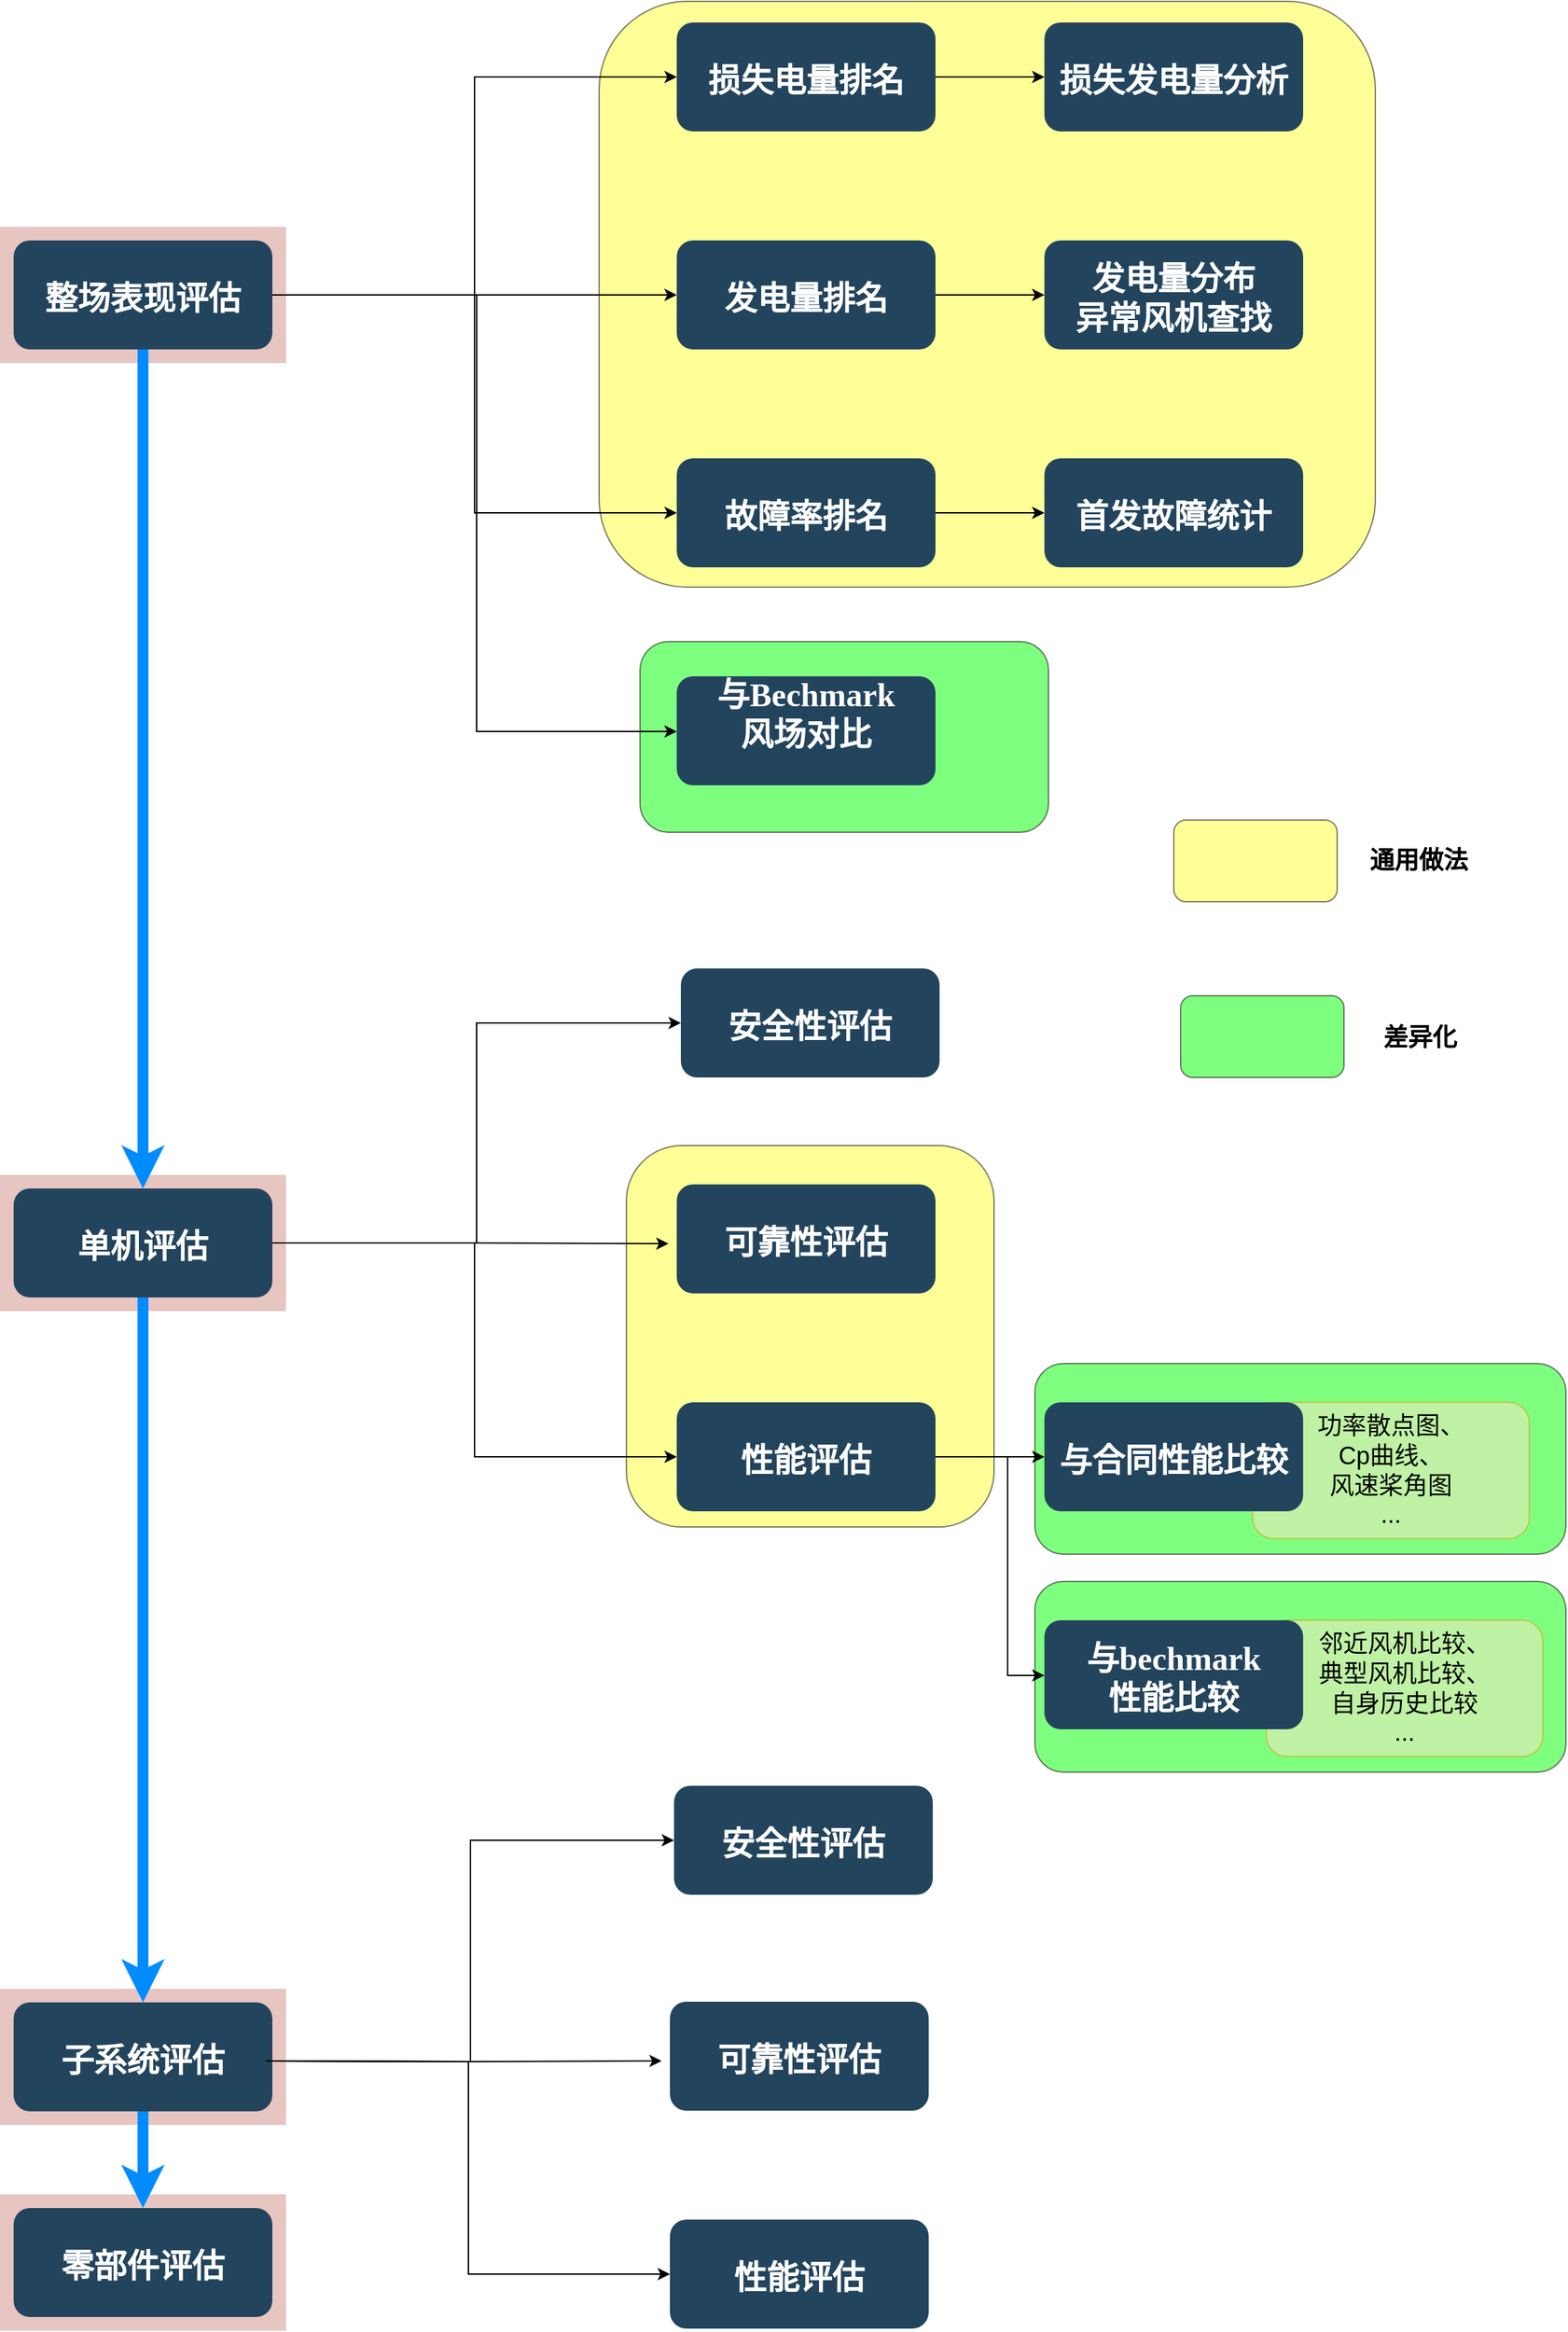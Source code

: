 <mxfile version="10.6.7" type="github"><diagram name="Page-1" id="2c0d36ab-eaac-3732-788b-9136903baeff"><mxGraphModel dx="1400" dy="818" grid="1" gridSize="10" guides="1" tooltips="1" connect="1" arrows="1" fold="1" page="1" pageScale="1.5" pageWidth="827" pageHeight="1169" background="#ffffff" math="0" shadow="0"><root><mxCell id="0"/><mxCell id="1" parent="0"/><mxCell id="Z32xJVe9XofP69-cb_IB-155" value="" style="rounded=1;whiteSpace=wrap;html=1;fillColor=#FFFF33;gradientColor=none;fontSize=18;opacity=50;" vertex="1" parent="1"><mxGeometry x="515" y="865" width="270" height="280" as="geometry"/></mxCell><mxCell id="Z32xJVe9XofP69-cb_IB-154" value="" style="rounded=1;whiteSpace=wrap;html=1;fillColor=#00FF00;gradientColor=none;fontSize=18;opacity=50;" vertex="1" parent="1"><mxGeometry x="815" y="1185" width="390" height="140" as="geometry"/></mxCell><mxCell id="Z32xJVe9XofP69-cb_IB-153" value="&lt;div&gt;邻近风机比较、&lt;/div&gt;&lt;div&gt;典型风机比较、&lt;/div&gt;&lt;div&gt;自身历史比较&lt;br&gt;&lt;/div&gt;&lt;div&gt;...&lt;br&gt;&lt;/div&gt;" style="rounded=1;whiteSpace=wrap;html=1;fillColor=#ffe6cc;fontSize=18;opacity=50;strokeColor=#d79b00;" vertex="1" parent="1"><mxGeometry x="985" y="1213.5" width="203" height="100" as="geometry"/></mxCell><mxCell id="Z32xJVe9XofP69-cb_IB-152" value="" style="rounded=1;whiteSpace=wrap;html=1;fillColor=#00FF00;gradientColor=none;fontSize=18;opacity=50;" vertex="1" parent="1"><mxGeometry x="525" y="495" width="300" height="140" as="geometry"/></mxCell><mxCell id="Z32xJVe9XofP69-cb_IB-140" value="" style="rounded=1;whiteSpace=wrap;html=1;fillColor=#00FF00;gradientColor=none;fontSize=18;opacity=50;" vertex="1" parent="1"><mxGeometry x="815" y="1025" width="390" height="140" as="geometry"/></mxCell><mxCell id="Z32xJVe9XofP69-cb_IB-151" value="&lt;div&gt;功率散点图、&lt;/div&gt;&lt;div&gt;Cp曲线、&lt;/div&gt;&lt;div&gt;风速桨角图&lt;/div&gt;&lt;div&gt;...&lt;br&gt;&lt;/div&gt;" style="rounded=1;whiteSpace=wrap;html=1;fillColor=#ffe6cc;fontSize=18;opacity=50;strokeColor=#d79b00;" vertex="1" parent="1"><mxGeometry x="975" y="1053.5" width="203" height="100" as="geometry"/></mxCell><mxCell id="Z32xJVe9XofP69-cb_IB-138" value="" style="rounded=1;whiteSpace=wrap;html=1;fillColor=#FFFF33;gradientColor=none;fontSize=18;opacity=50;" vertex="1" parent="1"><mxGeometry x="495" y="25" width="570" height="430" as="geometry"/></mxCell><mxCell id="Fd9QAYF8xPu6k3quil8q-135" value="" style="fillColor=#AE4132;strokeColor=none;opacity=30;fontSize=24;" parent="1" vertex="1"><mxGeometry x="55" y="1635" width="210" height="100.0" as="geometry"/></mxCell><mxCell id="Fd9QAYF8xPu6k3quil8q-132" value="" style="fillColor=#AE4132;strokeColor=none;opacity=30;fontSize=24;" parent="1" vertex="1"><mxGeometry x="55" y="1484" width="210" height="100.0" as="geometry"/></mxCell><mxCell id="Fd9QAYF8xPu6k3quil8q-131" value="" style="fillColor=#AE4132;strokeColor=none;opacity=30;fontSize=24;" parent="1" vertex="1"><mxGeometry x="55" y="886.5" width="210" height="100.0" as="geometry"/></mxCell><mxCell id="123" value="" style="fillColor=#AE4132;strokeColor=none;opacity=30;fontSize=24;" parent="1" vertex="1"><mxGeometry x="55" y="190.5" width="210" height="100.0" as="geometry"/></mxCell><mxCell id="Fd9QAYF8xPu6k3quil8q-124" value="" style="edgeStyle=orthogonalEdgeStyle;rounded=0;orthogonalLoop=1;jettySize=auto;html=1;fontSize=24;" parent="1" source="2" target="Fd9QAYF8xPu6k3quil8q-123" edge="1"><mxGeometry relative="1" as="geometry"/></mxCell><mxCell id="Fd9QAYF8xPu6k3quil8q-128" value="" style="edgeStyle=orthogonalEdgeStyle;rounded=0;orthogonalLoop=1;jettySize=auto;html=1;fontSize=24;strokeWidth=8;strokeColor=#008CFF;" parent="1" source="2" target="Fd9QAYF8xPu6k3quil8q-127" edge="1"><mxGeometry relative="1" as="geometry"/></mxCell><mxCell id="2" value="整场表现评估" style="rounded=1;fillColor=#23445D;gradientColor=none;strokeColor=none;fontColor=#FFFFFF;fontStyle=1;fontFamily=Tahoma;fontSize=24;" parent="1" vertex="1"><mxGeometry x="65" y="200.5" width="190" height="80" as="geometry"/></mxCell><mxCell id="Fd9QAYF8xPu6k3quil8q-139" value="" style="edgeStyle=orthogonalEdgeStyle;rounded=0;orthogonalLoop=1;jettySize=auto;html=1;fontSize=24;entryX=-0.032;entryY=0.544;entryDx=0;entryDy=0;entryPerimeter=0;" parent="1" source="Fd9QAYF8xPu6k3quil8q-127" target="Fd9QAYF8xPu6k3quil8q-145" edge="1"><mxGeometry relative="1" as="geometry"/></mxCell><mxCell id="Fd9QAYF8xPu6k3quil8q-127" value="单机评估" style="rounded=1;fillColor=#23445D;gradientColor=none;strokeColor=none;fontColor=#FFFFFF;fontStyle=1;fontFamily=Tahoma;fontSize=24;" parent="1" vertex="1"><mxGeometry x="65" y="896.5" width="190" height="80" as="geometry"/></mxCell><mxCell id="Fd9QAYF8xPu6k3quil8q-138" value="安全性评估" style="rounded=1;fillColor=#23445D;gradientColor=none;strokeColor=none;fontColor=#FFFFFF;fontStyle=1;fontFamily=Tahoma;fontSize=24;" parent="1" vertex="1"><mxGeometry x="555" y="735" width="190" height="80" as="geometry"/></mxCell><mxCell id="Fd9QAYF8xPu6k3quil8q-149" value="" style="edgeStyle=orthogonalEdgeStyle;rounded=0;orthogonalLoop=1;jettySize=auto;html=1;strokeColor=#000000;strokeWidth=1;fontSize=24;entryX=0;entryY=0.5;entryDx=0;entryDy=0;" parent="1" source="Fd9QAYF8xPu6k3quil8q-127" target="Fd9QAYF8xPu6k3quil8q-148" edge="1"><mxGeometry relative="1" as="geometry"/></mxCell><mxCell id="Fd9QAYF8xPu6k3quil8q-145" value="可靠性评估" style="rounded=1;fillColor=#23445D;gradientColor=none;strokeColor=none;fontColor=#FFFFFF;fontStyle=1;fontFamily=Tahoma;fontSize=24;" parent="1" vertex="1"><mxGeometry x="552" y="893.5" width="190" height="80" as="geometry"/></mxCell><mxCell id="Z32xJVe9XofP69-cb_IB-142" value="" style="edgeStyle=orthogonalEdgeStyle;rounded=0;orthogonalLoop=1;jettySize=auto;html=1;fontSize=18;" edge="1" parent="1" source="Fd9QAYF8xPu6k3quil8q-148" target="Z32xJVe9XofP69-cb_IB-141"><mxGeometry relative="1" as="geometry"/></mxCell><mxCell id="Fd9QAYF8xPu6k3quil8q-148" value="性能评估" style="rounded=1;fillColor=#23445D;gradientColor=none;strokeColor=none;fontColor=#FFFFFF;fontStyle=1;fontFamily=Tahoma;fontSize=24;" parent="1" vertex="1"><mxGeometry x="552" y="1053.5" width="190" height="80" as="geometry"/></mxCell><mxCell id="Z32xJVe9XofP69-cb_IB-144" value="" style="edgeStyle=orthogonalEdgeStyle;rounded=0;orthogonalLoop=1;jettySize=auto;html=1;fontSize=18;" edge="1" parent="1" source="Fd9QAYF8xPu6k3quil8q-148" target="Z32xJVe9XofP69-cb_IB-143"><mxGeometry relative="1" as="geometry"><Array as="points"><mxPoint x="795" y="1094"/><mxPoint x="795" y="1254"/></Array></mxGeometry></mxCell><mxCell id="Z32xJVe9XofP69-cb_IB-141" value="与合同性能比较" style="rounded=1;fillColor=#23445D;gradientColor=none;strokeColor=none;fontColor=#FFFFFF;fontStyle=1;fontFamily=Tahoma;fontSize=24;" vertex="1" parent="1"><mxGeometry x="822" y="1053.5" width="190" height="80" as="geometry"/></mxCell><mxCell id="Z32xJVe9XofP69-cb_IB-143" value="与bechmark&#xA;性能比较" style="rounded=1;fillColor=#23445D;gradientColor=none;strokeColor=none;fontColor=#FFFFFF;fontStyle=1;fontFamily=Tahoma;fontSize=24;" vertex="1" parent="1"><mxGeometry x="822" y="1213.5" width="190" height="80" as="geometry"/></mxCell><mxCell id="Fd9QAYF8xPu6k3quil8q-129" value="子系统评估" style="rounded=1;fillColor=#23445D;gradientColor=none;strokeColor=none;fontColor=#FFFFFF;fontStyle=1;fontFamily=Tahoma;fontSize=24;" parent="1" vertex="1"><mxGeometry x="65" y="1494" width="190" height="80" as="geometry"/></mxCell><mxCell id="Fd9QAYF8xPu6k3quil8q-133" value="零部件评估" style="rounded=1;fillColor=#23445D;gradientColor=none;strokeColor=none;fontColor=#FFFFFF;fontStyle=1;fontFamily=Tahoma;fontSize=24;" parent="1" vertex="1"><mxGeometry x="65" y="1645" width="190" height="80" as="geometry"/></mxCell><mxCell id="Z32xJVe9XofP69-cb_IB-126" value="" style="edgeStyle=orthogonalEdgeStyle;rounded=0;orthogonalLoop=1;jettySize=auto;html=1;" edge="1" parent="1" source="Fd9QAYF8xPu6k3quil8q-123" target="Z32xJVe9XofP69-cb_IB-125"><mxGeometry relative="1" as="geometry"/></mxCell><mxCell id="Fd9QAYF8xPu6k3quil8q-123" value="发电量排名" style="rounded=1;fillColor=#23445D;gradientColor=none;strokeColor=none;fontColor=#FFFFFF;fontStyle=1;fontFamily=Tahoma;fontSize=24;" parent="1" vertex="1"><mxGeometry x="552" y="200.5" width="190" height="80" as="geometry"/></mxCell><mxCell id="Z32xJVe9XofP69-cb_IB-125" value="发电量分布&#xA;异常风机查找" style="rounded=1;fillColor=#23445D;gradientColor=none;strokeColor=none;fontColor=#FFFFFF;fontStyle=1;fontFamily=Tahoma;fontSize=24;" vertex="1" parent="1"><mxGeometry x="822" y="200.5" width="190" height="80" as="geometry"/></mxCell><mxCell id="Z32xJVe9XofP69-cb_IB-128" value="" style="edgeStyle=orthogonalEdgeStyle;rounded=0;orthogonalLoop=1;jettySize=auto;html=1;" edge="1" parent="1" source="Fd9QAYF8xPu6k3quil8q-136" target="Z32xJVe9XofP69-cb_IB-127"><mxGeometry relative="1" as="geometry"/></mxCell><mxCell id="Fd9QAYF8xPu6k3quil8q-136" value="损失电量排名" style="rounded=1;fillColor=#23445D;gradientColor=none;strokeColor=none;fontColor=#FFFFFF;fontStyle=1;fontFamily=Tahoma;fontSize=24;" parent="1" vertex="1"><mxGeometry x="552" y="40.5" width="190" height="80" as="geometry"/></mxCell><mxCell id="Z32xJVe9XofP69-cb_IB-127" value="损失发电量分析" style="rounded=1;fillColor=#23445D;gradientColor=none;strokeColor=none;fontColor=#FFFFFF;fontStyle=1;fontFamily=Tahoma;fontSize=24;" vertex="1" parent="1"><mxGeometry x="822" y="40.5" width="190" height="80" as="geometry"/></mxCell><mxCell id="Z32xJVe9XofP69-cb_IB-124" value="" style="edgeStyle=orthogonalEdgeStyle;rounded=0;orthogonalLoop=1;jettySize=auto;html=1;" edge="1" parent="1" source="Fd9QAYF8xPu6k3quil8q-125" target="Z32xJVe9XofP69-cb_IB-123"><mxGeometry relative="1" as="geometry"/></mxCell><mxCell id="Z32xJVe9XofP69-cb_IB-130" value="" style="edgeStyle=orthogonalEdgeStyle;rounded=0;orthogonalLoop=1;jettySize=auto;html=1;exitX=1;exitY=0.5;exitDx=0;exitDy=0;" edge="1" parent="1" source="2" target="Z32xJVe9XofP69-cb_IB-129"><mxGeometry relative="1" as="geometry"><Array as="points"><mxPoint x="405" y="241"/><mxPoint x="405" y="561"/></Array></mxGeometry></mxCell><mxCell id="Fd9QAYF8xPu6k3quil8q-125" value="故障率排名" style="rounded=1;fillColor=#23445D;gradientColor=none;strokeColor=none;fontColor=#FFFFFF;fontStyle=1;fontFamily=Tahoma;fontSize=24;" parent="1" vertex="1"><mxGeometry x="552" y="360.5" width="190" height="80" as="geometry"/></mxCell><mxCell id="Z32xJVe9XofP69-cb_IB-129" value="与Bechmark&#xA;风场对比&#xA;" style="rounded=1;fillColor=#23445D;gradientColor=none;strokeColor=none;fontColor=#FFFFFF;fontStyle=1;fontFamily=Tahoma;fontSize=24;" vertex="1" parent="1"><mxGeometry x="552" y="520.5" width="190" height="80" as="geometry"/></mxCell><mxCell id="Z32xJVe9XofP69-cb_IB-123" value="首发故障统计" style="rounded=1;fillColor=#23445D;gradientColor=none;strokeColor=none;fontColor=#FFFFFF;fontStyle=1;fontFamily=Tahoma;fontSize=24;" vertex="1" parent="1"><mxGeometry x="822" y="360.5" width="190" height="80" as="geometry"/></mxCell><mxCell id="Fd9QAYF8xPu6k3quil8q-140" value="" style="edgeStyle=orthogonalEdgeStyle;rounded=0;orthogonalLoop=1;jettySize=auto;html=1;fontSize=24;strokeWidth=8;strokeColor=#008CFF;exitX=0.5;exitY=1;exitDx=0;exitDy=0;" parent="1" source="Fd9QAYF8xPu6k3quil8q-127" target="Fd9QAYF8xPu6k3quil8q-129" edge="1"><mxGeometry relative="1" as="geometry"><mxPoint x="170" y="504.5" as="sourcePoint"/><mxPoint x="170" y="743.5" as="targetPoint"/></mxGeometry></mxCell><mxCell id="Fd9QAYF8xPu6k3quil8q-141" value="" style="edgeStyle=orthogonalEdgeStyle;rounded=0;orthogonalLoop=1;jettySize=auto;html=1;fontSize=24;strokeWidth=8;strokeColor=#008CFF;exitX=0.5;exitY=1;exitDx=0;exitDy=0;entryX=0.5;entryY=0;entryDx=0;entryDy=0;" parent="1" source="Fd9QAYF8xPu6k3quil8q-129" target="Fd9QAYF8xPu6k3quil8q-133" edge="1"><mxGeometry relative="1" as="geometry"><mxPoint x="170" y="1026" as="sourcePoint"/><mxPoint x="170" y="1265" as="targetPoint"/></mxGeometry></mxCell><mxCell id="Fd9QAYF8xPu6k3quil8q-143" value="" style="edgeStyle=orthogonalEdgeStyle;rounded=0;orthogonalLoop=1;jettySize=auto;html=1;entryX=0;entryY=0.5;entryDx=0;entryDy=0;exitX=1;exitY=0.5;exitDx=0;exitDy=0;fontSize=24;" parent="1" source="2" target="Fd9QAYF8xPu6k3quil8q-125" edge="1"><mxGeometry relative="1" as="geometry"><mxPoint x="265" y="250.5" as="sourcePoint"/><mxPoint x="562" y="250.5" as="targetPoint"/></mxGeometry></mxCell><mxCell id="Fd9QAYF8xPu6k3quil8q-144" value="" style="edgeStyle=orthogonalEdgeStyle;rounded=0;orthogonalLoop=1;jettySize=auto;html=1;entryX=0;entryY=0.5;entryDx=0;entryDy=0;fontSize=24;" parent="1" source="2" target="Fd9QAYF8xPu6k3quil8q-136" edge="1"><mxGeometry relative="1" as="geometry"><mxPoint x="375" y="215" as="sourcePoint"/><mxPoint x="562.571" y="410.857" as="targetPoint"/></mxGeometry></mxCell><mxCell id="Fd9QAYF8xPu6k3quil8q-147" value="" style="edgeStyle=orthogonalEdgeStyle;rounded=0;orthogonalLoop=1;jettySize=auto;html=1;fontSize=24;entryX=0;entryY=0.5;entryDx=0;entryDy=0;exitX=1;exitY=0.5;exitDx=0;exitDy=0;" parent="1" source="Fd9QAYF8xPu6k3quil8q-127" target="Fd9QAYF8xPu6k3quil8q-138" edge="1"><mxGeometry relative="1" as="geometry"><mxPoint x="265" y="783.5" as="sourcePoint"/><mxPoint x="552" y="774" as="targetPoint"/></mxGeometry></mxCell><mxCell id="Z32xJVe9XofP69-cb_IB-132" value="通用做法" style="text;html=1;strokeColor=none;fillColor=none;align=center;verticalAlign=middle;whiteSpace=wrap;rounded=0;fontSize=18;fontStyle=1" vertex="1" parent="1"><mxGeometry x="1027" y="646" width="140" height="20" as="geometry"/></mxCell><mxCell id="Z32xJVe9XofP69-cb_IB-134" value="差异化" style="text;html=1;strokeColor=none;fillColor=none;align=center;verticalAlign=middle;whiteSpace=wrap;rounded=0;fontSize=18;fontStyle=1" vertex="1" parent="1"><mxGeometry x="1028" y="776" width="140" height="20" as="geometry"/></mxCell><mxCell id="Z32xJVe9XofP69-cb_IB-136" value="" style="rounded=1;whiteSpace=wrap;html=1;fillColor=#FFFF33;gradientColor=none;fontSize=18;opacity=50;" vertex="1" parent="1"><mxGeometry x="917" y="626" width="120" height="60" as="geometry"/></mxCell><mxCell id="Z32xJVe9XofP69-cb_IB-137" value="" style="rounded=1;whiteSpace=wrap;html=1;fillColor=#00FF00;gradientColor=none;fontSize=18;opacity=50;" vertex="1" parent="1"><mxGeometry x="922" y="755" width="120" height="60" as="geometry"/></mxCell><mxCell id="Z32xJVe9XofP69-cb_IB-145" value="" style="edgeStyle=orthogonalEdgeStyle;rounded=0;orthogonalLoop=1;jettySize=auto;html=1;fontSize=24;entryX=-0.032;entryY=0.544;entryDx=0;entryDy=0;entryPerimeter=0;" edge="1" parent="1" target="Z32xJVe9XofP69-cb_IB-148"><mxGeometry relative="1" as="geometry"><mxPoint x="250" y="1537" as="sourcePoint"/></mxGeometry></mxCell><mxCell id="Z32xJVe9XofP69-cb_IB-146" value="安全性评估" style="rounded=1;fillColor=#23445D;gradientColor=none;strokeColor=none;fontColor=#FFFFFF;fontStyle=1;fontFamily=Tahoma;fontSize=24;" vertex="1" parent="1"><mxGeometry x="550" y="1335" width="190" height="80" as="geometry"/></mxCell><mxCell id="Z32xJVe9XofP69-cb_IB-147" value="" style="edgeStyle=orthogonalEdgeStyle;rounded=0;orthogonalLoop=1;jettySize=auto;html=1;strokeColor=#000000;strokeWidth=1;fontSize=24;entryX=0;entryY=0.5;entryDx=0;entryDy=0;" edge="1" parent="1" target="Z32xJVe9XofP69-cb_IB-149"><mxGeometry relative="1" as="geometry"><mxPoint x="250" y="1537" as="sourcePoint"/></mxGeometry></mxCell><mxCell id="Z32xJVe9XofP69-cb_IB-148" value="可靠性评估" style="rounded=1;fillColor=#23445D;gradientColor=none;strokeColor=none;fontColor=#FFFFFF;fontStyle=1;fontFamily=Tahoma;fontSize=24;" vertex="1" parent="1"><mxGeometry x="547" y="1493.5" width="190" height="80" as="geometry"/></mxCell><mxCell id="Z32xJVe9XofP69-cb_IB-149" value="性能评估" style="rounded=1;fillColor=#23445D;gradientColor=none;strokeColor=none;fontColor=#FFFFFF;fontStyle=1;fontFamily=Tahoma;fontSize=24;" vertex="1" parent="1"><mxGeometry x="547" y="1653.5" width="190" height="80" as="geometry"/></mxCell><mxCell id="Z32xJVe9XofP69-cb_IB-150" value="" style="edgeStyle=orthogonalEdgeStyle;rounded=0;orthogonalLoop=1;jettySize=auto;html=1;fontSize=24;entryX=0;entryY=0.5;entryDx=0;entryDy=0;" edge="1" parent="1" target="Z32xJVe9XofP69-cb_IB-146"><mxGeometry relative="1" as="geometry"><mxPoint x="250" y="1537" as="sourcePoint"/><mxPoint x="547" y="1374" as="targetPoint"/></mxGeometry></mxCell></root></mxGraphModel></diagram></mxfile>